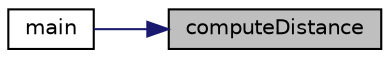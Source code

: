 digraph "computeDistance"
{
 // LATEX_PDF_SIZE
  edge [fontname="Helvetica",fontsize="10",labelfontname="Helvetica",labelfontsize="10"];
  node [fontname="Helvetica",fontsize="10",shape=record];
  rankdir="RL";
  Node1 [label="computeDistance",height=0.2,width=0.4,color="black", fillcolor="grey75", style="filled", fontcolor="black",tooltip="Computes the total distance."];
  Node1 -> Node2 [dir="back",color="midnightblue",fontsize="10",style="solid",fontname="Helvetica"];
  Node2 [label="main",height=0.2,width=0.4,color="black", fillcolor="white", style="filled",URL="$traveling_8cpp.html#a3c04138a5bfe5d72780bb7e82a18e627",tooltip=" "];
}
